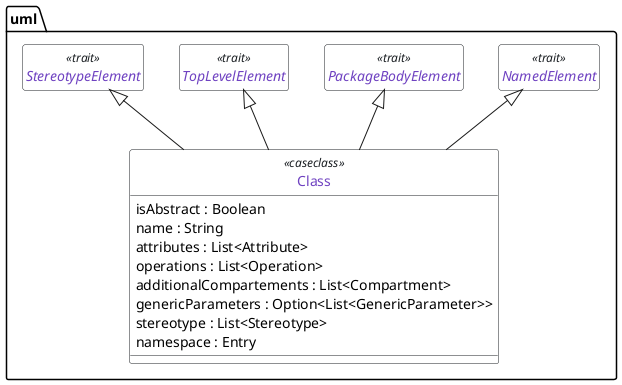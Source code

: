@startuml need_to_find_id

class uml.Class <<caseclass>> {
    isAbstract : Boolean
    name : String
    attributes : List<Attribute>
    operations : List<Operation>
    additionalCompartements : List<Compartment>
    genericParameters : Option<List<GenericParameter>>
    stereotype : List<Stereotype>
    namespace : Entry
}
abstract class uml.NamedElement << trait >>
abstract class uml.PackageBodyElement << trait >>
abstract class uml.TopLevelElement << trait >>
abstract class uml.StereotypeElement << trait >>

uml.TopLevelElement <|-- uml.Class 
uml.StereotypeElement <|-- uml.Class 
uml.PackageBodyElement <|-- uml.Class 
uml.NamedElement <|-- uml.Class   

hide << trait >> members 
hide circle 


skinparam defaultFontName Source Code Pro

skinparam ClassStereotypeFontColor #1b1f23

skinparam class {
    BackgroundColor White
    BorderColor #1b1f23
    ArrowColor #1b1f23
    FontColor #6f42c1
}

skinparam note {
    BackgroundColor White
    BorderColor #1b1f23
    ArrowColor #1b1f23
    FontColor #d73a49
}


skinparam stereotype {
    FontColor #d73a49
}


@enduml